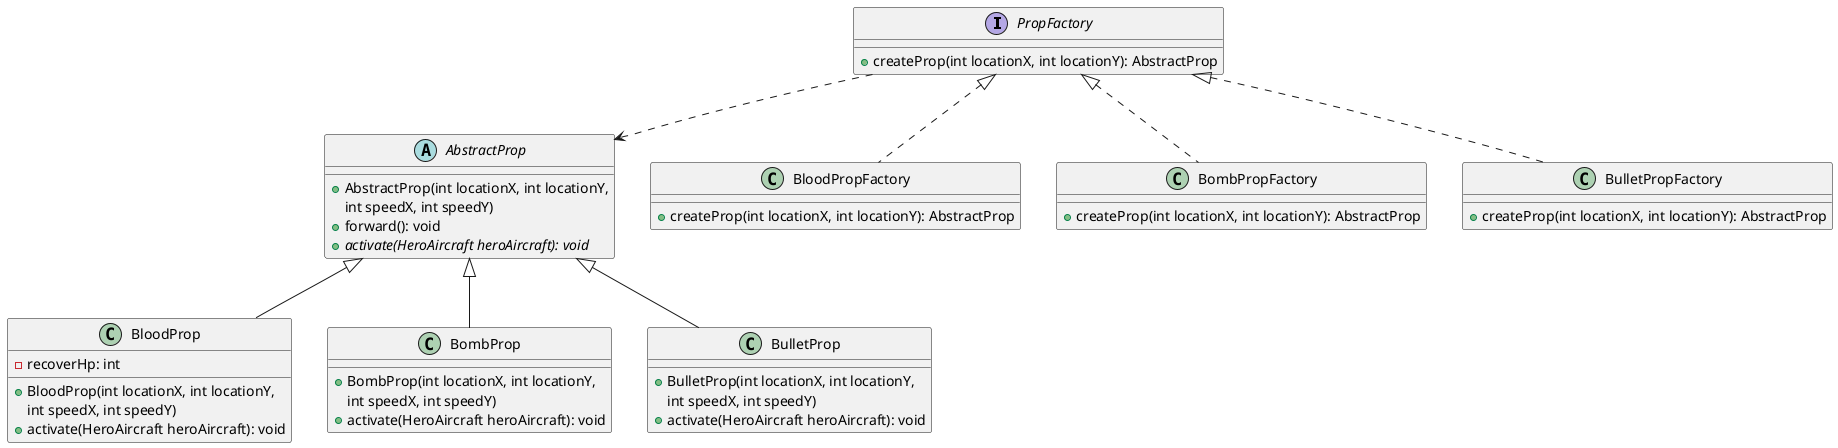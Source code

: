 @startuml
'https://plantuml.com/class-diagram

interface PropFactory {
    + createProp(int locationX, int locationY): AbstractProp
}

abstract class AbstractProp
{
    + AbstractProp(int locationX, int locationY,
    int speedX, int speedY)
    + forward(): void
    + {abstract} activate(HeroAircraft heroAircraft): void
}

PropFactory ..> AbstractProp

class BloodPropFactory {
    + createProp(int locationX, int locationY): AbstractProp
}

PropFactory <|.. BloodPropFactory


class BombPropFactory {
    + createProp(int locationX, int locationY): AbstractProp
}

PropFactory <|.. BombPropFactory

class BulletPropFactory {
    + createProp(int locationX, int locationY): AbstractProp
}

PropFactory <|.. BulletPropFactory

class BloodProp {
    - recoverHp: int
    + BloodProp(int locationX, int locationY,
    int speedX, int speedY)
    + activate(HeroAircraft heroAircraft): void
}

AbstractProp <|-- BloodProp

class BombProp {
    + BombProp(int locationX, int locationY,
    int speedX, int speedY)
    + activate(HeroAircraft heroAircraft): void
}

AbstractProp <|-- BombProp

class BulletProp {
    + BulletProp(int locationX, int locationY,
    int speedX, int speedY)
    + activate(HeroAircraft heroAircraft): void
}

AbstractProp <|-- BulletProp


@enduml